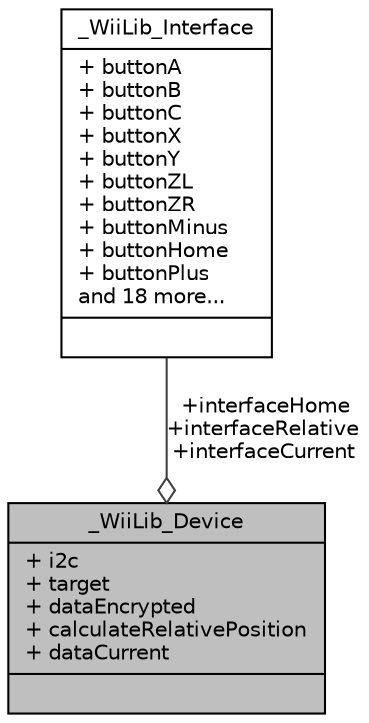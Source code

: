 digraph "_WiiLib_Device"
{
  edge [fontname="Helvetica",fontsize="10",labelfontname="Helvetica",labelfontsize="10"];
  node [fontname="Helvetica",fontsize="10",shape=record];
  Node1 [label="{_WiiLib_Device\n|+ i2c\l+ target\l+ dataEncrypted\l+ calculateRelativePosition\l+ dataCurrent\l|}",height=0.2,width=0.4,color="black", fillcolor="grey75", style="filled", fontcolor="black"];
  Node2 -> Node1 [color="grey25",fontsize="10",style="solid",label=" +interfaceHome\n+interfaceRelative\n+interfaceCurrent" ,arrowhead="odiamond",fontname="Helvetica"];
  Node2 [label="{_WiiLib_Interface\n|+ buttonA\l+ buttonB\l+ buttonC\l+ buttonX\l+ buttonY\l+ buttonZL\l+ buttonZR\l+ buttonMinus\l+ buttonHome\l+ buttonPlus\land 18 more...\l|}",height=0.2,width=0.4,color="black", fillcolor="white", style="filled",URL="$struct___wii_lib___interface.html",tooltip="Used to track the state of a Wii controller&#39;s buttons, accel, etc. "];
}

